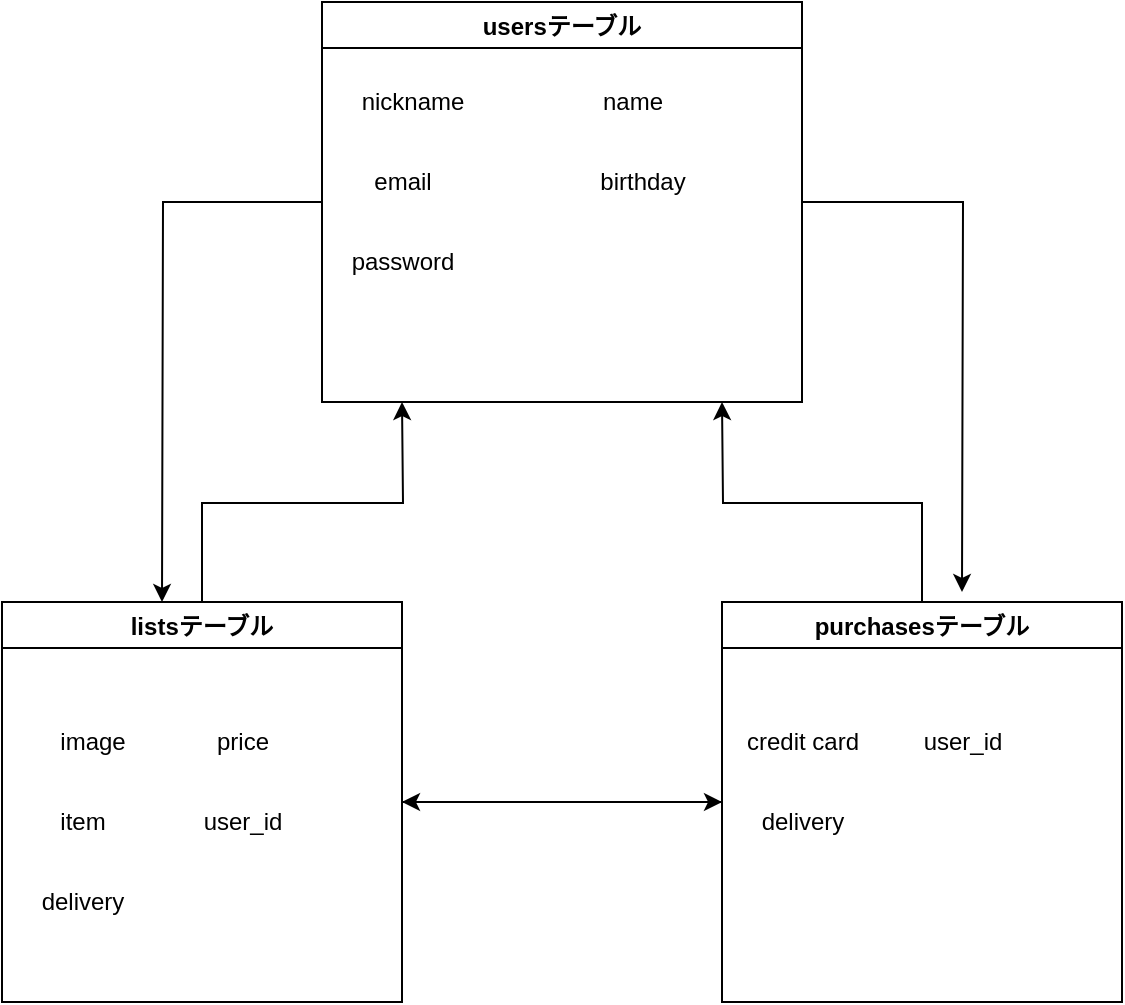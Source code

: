 <mxfile>
    <diagram id="csA0tiSPY5vQp-li3ldF" name="ページ1">
        <mxGraphModel dx="728" dy="680" grid="1" gridSize="10" guides="1" tooltips="1" connect="1" arrows="1" fold="1" page="1" pageScale="1" pageWidth="827" pageHeight="1169" math="0" shadow="0">
            <root>
                <mxCell id="0"/>
                <mxCell id="1" parent="0"/>
                <mxCell id="14" style="edgeStyle=orthogonalEdgeStyle;rounded=0;orthogonalLoop=1;jettySize=auto;html=1;entryX=0;entryY=0.5;entryDx=0;entryDy=0;" edge="1" parent="1" source="8" target="10">
                    <mxGeometry relative="1" as="geometry"/>
                </mxCell>
                <mxCell id="40" style="edgeStyle=orthogonalEdgeStyle;rounded=0;orthogonalLoop=1;jettySize=auto;html=1;exitX=0.5;exitY=0;exitDx=0;exitDy=0;" edge="1" parent="1" source="8">
                    <mxGeometry relative="1" as="geometry">
                        <mxPoint x="240" y="220" as="targetPoint"/>
                    </mxGeometry>
                </mxCell>
                <mxCell id="8" value="listsテーブル" style="swimlane;startSize=23;" vertex="1" parent="1">
                    <mxGeometry x="40" y="320" width="200" height="200" as="geometry"/>
                </mxCell>
                <mxCell id="15" value="image&lt;br&gt;" style="text;html=1;align=center;verticalAlign=middle;resizable=0;points=[];autosize=1;strokeColor=none;" vertex="1" parent="8">
                    <mxGeometry x="20" y="60" width="50" height="20" as="geometry"/>
                </mxCell>
                <mxCell id="31" value="item&lt;br&gt;" style="text;html=1;align=center;verticalAlign=middle;resizable=0;points=[];autosize=1;strokeColor=none;" vertex="1" parent="8">
                    <mxGeometry x="20" y="100" width="40" height="20" as="geometry"/>
                </mxCell>
                <mxCell id="32" value="delivery&lt;br&gt;" style="text;html=1;align=center;verticalAlign=middle;resizable=0;points=[];autosize=1;strokeColor=none;" vertex="1" parent="8">
                    <mxGeometry x="10" y="140" width="60" height="20" as="geometry"/>
                </mxCell>
                <mxCell id="33" value="price" style="text;html=1;align=center;verticalAlign=middle;resizable=0;points=[];autosize=1;strokeColor=none;" vertex="1" parent="8">
                    <mxGeometry x="100" y="60" width="40" height="20" as="geometry"/>
                </mxCell>
                <mxCell id="26" style="edgeStyle=orthogonalEdgeStyle;rounded=0;orthogonalLoop=1;jettySize=auto;html=1;entryX=1;entryY=0.5;entryDx=0;entryDy=0;" edge="1" parent="1" source="10" target="8">
                    <mxGeometry relative="1" as="geometry"/>
                </mxCell>
                <mxCell id="39" style="edgeStyle=orthogonalEdgeStyle;rounded=0;orthogonalLoop=1;jettySize=auto;html=1;exitX=0.5;exitY=0;exitDx=0;exitDy=0;" edge="1" parent="1" source="10">
                    <mxGeometry relative="1" as="geometry">
                        <mxPoint x="400" y="220" as="targetPoint"/>
                    </mxGeometry>
                </mxCell>
                <mxCell id="10" value="purchasesテーブル" style="swimlane;" vertex="1" parent="1">
                    <mxGeometry x="400" y="320" width="200" height="200" as="geometry"/>
                </mxCell>
                <mxCell id="29" style="edgeStyle=orthogonalEdgeStyle;rounded=0;orthogonalLoop=1;jettySize=auto;html=1;exitX=0;exitY=0.5;exitDx=0;exitDy=0;" edge="1" parent="1" source="16">
                    <mxGeometry relative="1" as="geometry">
                        <mxPoint x="120" y="320" as="targetPoint"/>
                    </mxGeometry>
                </mxCell>
                <mxCell id="41" style="edgeStyle=orthogonalEdgeStyle;rounded=0;orthogonalLoop=1;jettySize=auto;html=1;exitX=1;exitY=0.5;exitDx=0;exitDy=0;" edge="1" parent="1" source="16">
                    <mxGeometry relative="1" as="geometry">
                        <mxPoint x="520" y="315" as="targetPoint"/>
                    </mxGeometry>
                </mxCell>
                <mxCell id="16" value="usersテーブル" style="swimlane;" vertex="1" parent="1">
                    <mxGeometry x="200" y="20" width="240" height="200" as="geometry"/>
                </mxCell>
                <mxCell id="21" value="nickname&lt;br&gt;" style="text;html=1;align=center;verticalAlign=middle;resizable=0;points=[];autosize=1;strokeColor=none;" vertex="1" parent="16">
                    <mxGeometry x="10" y="40" width="70" height="20" as="geometry"/>
                </mxCell>
                <mxCell id="23" value="password&lt;br&gt;" style="text;html=1;align=center;verticalAlign=middle;resizable=0;points=[];autosize=1;strokeColor=none;" vertex="1" parent="16">
                    <mxGeometry x="5" y="120" width="70" height="20" as="geometry"/>
                </mxCell>
                <mxCell id="25" value="birthday&lt;br&gt;" style="text;html=1;align=center;verticalAlign=middle;resizable=0;points=[];autosize=1;strokeColor=none;" vertex="1" parent="16">
                    <mxGeometry x="130" y="80" width="60" height="20" as="geometry"/>
                </mxCell>
                <mxCell id="24" value="name" style="text;html=1;align=center;verticalAlign=middle;resizable=0;points=[];autosize=1;strokeColor=none;" vertex="1" parent="16">
                    <mxGeometry x="130" y="40" width="50" height="20" as="geometry"/>
                </mxCell>
                <mxCell id="22" value="email&lt;br&gt;" style="text;html=1;align=center;verticalAlign=middle;resizable=0;points=[];autosize=1;strokeColor=none;" vertex="1" parent="1">
                    <mxGeometry x="220" y="100" width="40" height="20" as="geometry"/>
                </mxCell>
                <mxCell id="34" value="user_id" style="text;html=1;align=center;verticalAlign=middle;resizable=0;points=[];autosize=1;strokeColor=none;" vertex="1" parent="1">
                    <mxGeometry x="135" y="420" width="50" height="20" as="geometry"/>
                </mxCell>
                <mxCell id="35" value="credit card" style="text;html=1;align=center;verticalAlign=middle;resizable=0;points=[];autosize=1;strokeColor=none;" vertex="1" parent="1">
                    <mxGeometry x="405" y="380" width="70" height="20" as="geometry"/>
                </mxCell>
                <mxCell id="36" value="delivery" style="text;html=1;align=center;verticalAlign=middle;resizable=0;points=[];autosize=1;strokeColor=none;" vertex="1" parent="1">
                    <mxGeometry x="410" y="420" width="60" height="20" as="geometry"/>
                </mxCell>
                <mxCell id="37" value="user_id" style="text;html=1;align=center;verticalAlign=middle;resizable=0;points=[];autosize=1;strokeColor=none;" vertex="1" parent="1">
                    <mxGeometry x="495" y="380" width="50" height="20" as="geometry"/>
                </mxCell>
            </root>
        </mxGraphModel>
    </diagram>
</mxfile>